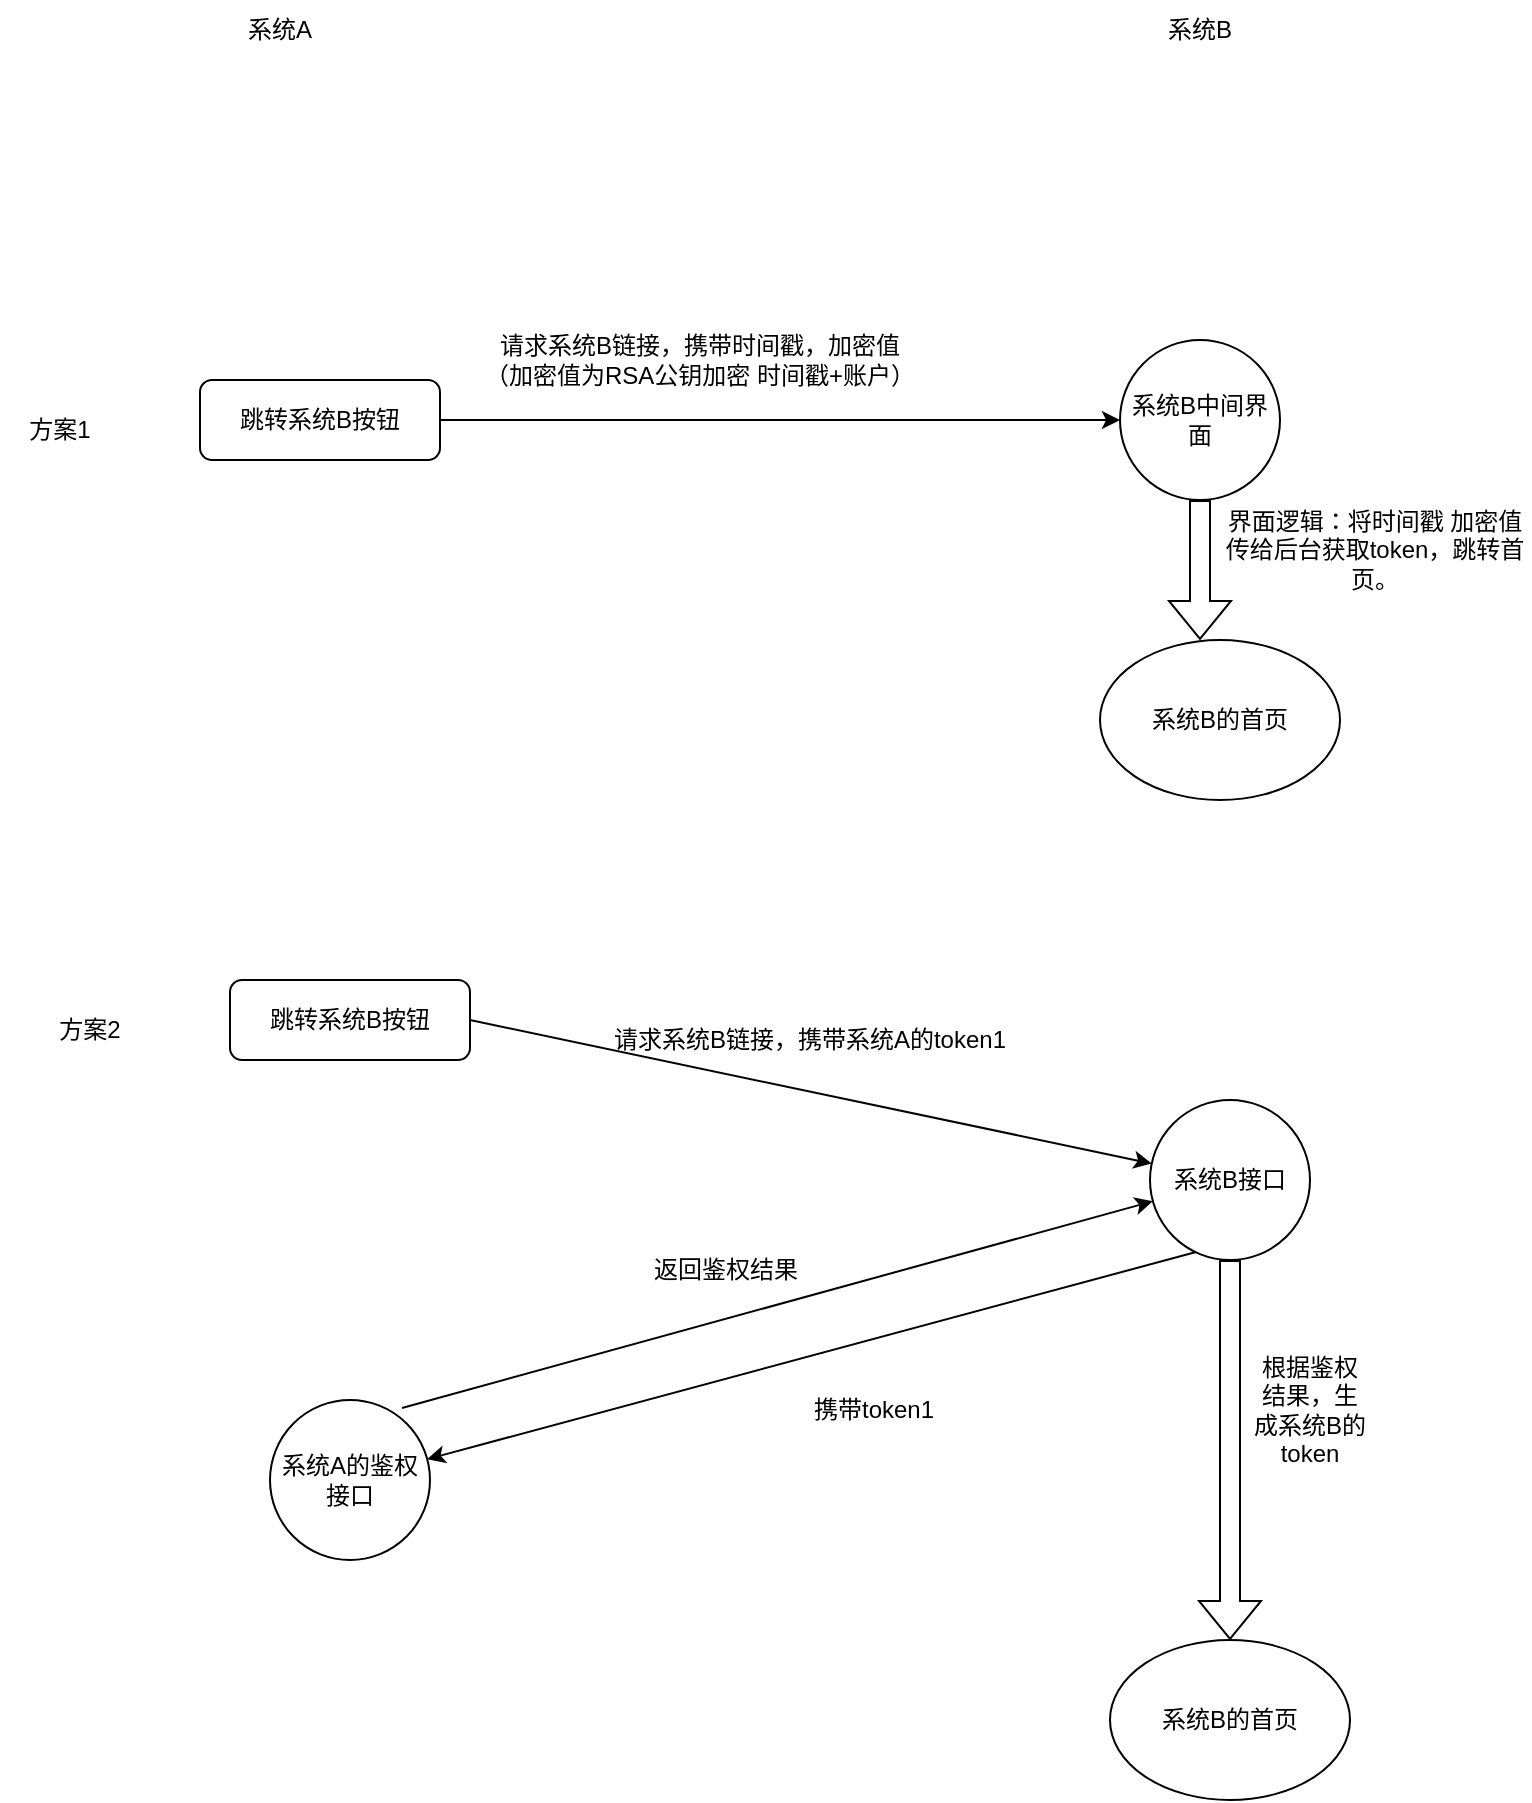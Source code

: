 <mxfile version="21.6.7" type="github">
  <diagram name="第 1 页" id="Qo3NlEUfDWglHUb4smuS">
    <mxGraphModel dx="1687" dy="1024" grid="1" gridSize="10" guides="1" tooltips="1" connect="1" arrows="1" fold="1" page="1" pageScale="1" pageWidth="827" pageHeight="1169" math="0" shadow="0">
      <root>
        <mxCell id="0" />
        <mxCell id="1" parent="0" />
        <mxCell id="B9DaAj5A1uP3eyhogslN-2" value="" style="endArrow=classic;html=1;rounded=0;exitX=1;exitY=0.5;exitDx=0;exitDy=0;entryX=0;entryY=0.5;entryDx=0;entryDy=0;" edge="1" parent="1" source="B9DaAj5A1uP3eyhogslN-7" target="B9DaAj5A1uP3eyhogslN-10">
          <mxGeometry width="50" height="50" relative="1" as="geometry">
            <mxPoint x="250" y="300" as="sourcePoint" />
            <mxPoint x="590" y="290" as="targetPoint" />
          </mxGeometry>
        </mxCell>
        <mxCell id="B9DaAj5A1uP3eyhogslN-5" value="系统A" style="text;html=1;strokeColor=none;fillColor=none;align=center;verticalAlign=middle;whiteSpace=wrap;rounded=0;" vertex="1" parent="1">
          <mxGeometry x="130" y="80" width="60" height="30" as="geometry" />
        </mxCell>
        <mxCell id="B9DaAj5A1uP3eyhogslN-6" value="系统B" style="text;html=1;strokeColor=none;fillColor=none;align=center;verticalAlign=middle;whiteSpace=wrap;rounded=0;" vertex="1" parent="1">
          <mxGeometry x="590" y="80" width="60" height="30" as="geometry" />
        </mxCell>
        <mxCell id="B9DaAj5A1uP3eyhogslN-7" value="跳转系统B按钮" style="rounded=1;whiteSpace=wrap;html=1;" vertex="1" parent="1">
          <mxGeometry x="120" y="270" width="120" height="40" as="geometry" />
        </mxCell>
        <mxCell id="B9DaAj5A1uP3eyhogslN-9" value="请求系统B链接，携带时间戳，加密值（加密值为RSA公钥加密 时间戳+账户）" style="text;html=1;strokeColor=none;fillColor=none;align=center;verticalAlign=middle;whiteSpace=wrap;rounded=0;" vertex="1" parent="1">
          <mxGeometry x="260" y="230" width="220" height="60" as="geometry" />
        </mxCell>
        <mxCell id="B9DaAj5A1uP3eyhogslN-10" value="系统B中间界面" style="ellipse;whiteSpace=wrap;html=1;aspect=fixed;" vertex="1" parent="1">
          <mxGeometry x="580" y="250" width="80" height="80" as="geometry" />
        </mxCell>
        <mxCell id="B9DaAj5A1uP3eyhogslN-11" value="界面逻辑：将时间戳 加密值传给后台获取token，跳转首页。" style="text;html=1;strokeColor=none;fillColor=none;align=center;verticalAlign=middle;whiteSpace=wrap;rounded=0;" vertex="1" parent="1">
          <mxGeometry x="630" y="340" width="155" height="30" as="geometry" />
        </mxCell>
        <mxCell id="B9DaAj5A1uP3eyhogslN-12" value="方案1" style="text;html=1;strokeColor=none;fillColor=none;align=center;verticalAlign=middle;whiteSpace=wrap;rounded=0;" vertex="1" parent="1">
          <mxGeometry x="20" y="280" width="60" height="30" as="geometry" />
        </mxCell>
        <mxCell id="B9DaAj5A1uP3eyhogslN-14" value="方案2" style="text;html=1;strokeColor=none;fillColor=none;align=center;verticalAlign=middle;whiteSpace=wrap;rounded=0;" vertex="1" parent="1">
          <mxGeometry x="35" y="580" width="60" height="30" as="geometry" />
        </mxCell>
        <mxCell id="B9DaAj5A1uP3eyhogslN-15" value="跳转系统B按钮" style="rounded=1;whiteSpace=wrap;html=1;" vertex="1" parent="1">
          <mxGeometry x="135" y="570" width="120" height="40" as="geometry" />
        </mxCell>
        <mxCell id="B9DaAj5A1uP3eyhogslN-17" value="" style="endArrow=classic;html=1;rounded=0;exitX=1;exitY=0.5;exitDx=0;exitDy=0;" edge="1" parent="1" source="B9DaAj5A1uP3eyhogslN-15" target="B9DaAj5A1uP3eyhogslN-18">
          <mxGeometry width="50" height="50" relative="1" as="geometry">
            <mxPoint x="395" y="420" as="sourcePoint" />
            <mxPoint x="575" y="590" as="targetPoint" />
          </mxGeometry>
        </mxCell>
        <mxCell id="B9DaAj5A1uP3eyhogslN-18" value="系统B接口" style="ellipse;whiteSpace=wrap;html=1;aspect=fixed;" vertex="1" parent="1">
          <mxGeometry x="595" y="630" width="80" height="80" as="geometry" />
        </mxCell>
        <mxCell id="B9DaAj5A1uP3eyhogslN-19" value="请求系统B链接，携带系统A的token1" style="text;html=1;strokeColor=none;fillColor=none;align=center;verticalAlign=middle;whiteSpace=wrap;rounded=0;" vertex="1" parent="1">
          <mxGeometry x="315" y="570" width="220" height="60" as="geometry" />
        </mxCell>
        <mxCell id="B9DaAj5A1uP3eyhogslN-20" value="" style="endArrow=classic;html=1;rounded=0;exitX=0.288;exitY=0.95;exitDx=0;exitDy=0;exitPerimeter=0;" edge="1" parent="1" source="B9DaAj5A1uP3eyhogslN-18" target="B9DaAj5A1uP3eyhogslN-21">
          <mxGeometry width="50" height="50" relative="1" as="geometry">
            <mxPoint x="395" y="720" as="sourcePoint" />
            <mxPoint x="245" y="820" as="targetPoint" />
          </mxGeometry>
        </mxCell>
        <mxCell id="B9DaAj5A1uP3eyhogslN-21" value="系统A的鉴权接口" style="ellipse;whiteSpace=wrap;html=1;aspect=fixed;" vertex="1" parent="1">
          <mxGeometry x="155" y="780" width="80" height="80" as="geometry" />
        </mxCell>
        <mxCell id="B9DaAj5A1uP3eyhogslN-22" value="携带token1" style="text;html=1;strokeColor=none;fillColor=none;align=center;verticalAlign=middle;whiteSpace=wrap;rounded=0;" vertex="1" parent="1">
          <mxGeometry x="389" y="770" width="136" height="30" as="geometry" />
        </mxCell>
        <mxCell id="B9DaAj5A1uP3eyhogslN-23" value="" style="endArrow=classic;html=1;rounded=0;exitX=0.825;exitY=0.05;exitDx=0;exitDy=0;exitPerimeter=0;" edge="1" parent="1" source="B9DaAj5A1uP3eyhogslN-21" target="B9DaAj5A1uP3eyhogslN-18">
          <mxGeometry width="50" height="50" relative="1" as="geometry">
            <mxPoint x="395" y="720" as="sourcePoint" />
            <mxPoint x="575" y="690" as="targetPoint" />
          </mxGeometry>
        </mxCell>
        <mxCell id="B9DaAj5A1uP3eyhogslN-24" value="返回鉴权结果" style="text;html=1;strokeColor=none;fillColor=none;align=center;verticalAlign=middle;whiteSpace=wrap;rounded=0;" vertex="1" parent="1">
          <mxGeometry x="315" y="700" width="136" height="30" as="geometry" />
        </mxCell>
        <mxCell id="B9DaAj5A1uP3eyhogslN-25" value="" style="shape=flexArrow;endArrow=classic;html=1;rounded=0;" edge="1" parent="1" source="B9DaAj5A1uP3eyhogslN-18">
          <mxGeometry width="50" height="50" relative="1" as="geometry">
            <mxPoint x="625" y="780" as="sourcePoint" />
            <mxPoint x="635" y="900" as="targetPoint" />
          </mxGeometry>
        </mxCell>
        <mxCell id="B9DaAj5A1uP3eyhogslN-26" value="根据鉴权结果，生成系统B的token" style="text;html=1;strokeColor=none;fillColor=none;align=center;verticalAlign=middle;whiteSpace=wrap;rounded=0;" vertex="1" parent="1">
          <mxGeometry x="645" y="770" width="60" height="30" as="geometry" />
        </mxCell>
        <mxCell id="B9DaAj5A1uP3eyhogslN-28" value="系统B的首页" style="ellipse;whiteSpace=wrap;html=1;" vertex="1" parent="1">
          <mxGeometry x="575" y="900" width="120" height="80" as="geometry" />
        </mxCell>
        <mxCell id="B9DaAj5A1uP3eyhogslN-29" value="" style="shape=flexArrow;endArrow=classic;html=1;rounded=0;exitX=0.5;exitY=1;exitDx=0;exitDy=0;" edge="1" parent="1" source="B9DaAj5A1uP3eyhogslN-10">
          <mxGeometry width="50" height="50" relative="1" as="geometry">
            <mxPoint x="620" y="410" as="sourcePoint" />
            <mxPoint x="620" y="400" as="targetPoint" />
          </mxGeometry>
        </mxCell>
        <mxCell id="B9DaAj5A1uP3eyhogslN-30" value="系统B的首页" style="ellipse;whiteSpace=wrap;html=1;" vertex="1" parent="1">
          <mxGeometry x="570" y="400" width="120" height="80" as="geometry" />
        </mxCell>
      </root>
    </mxGraphModel>
  </diagram>
</mxfile>
